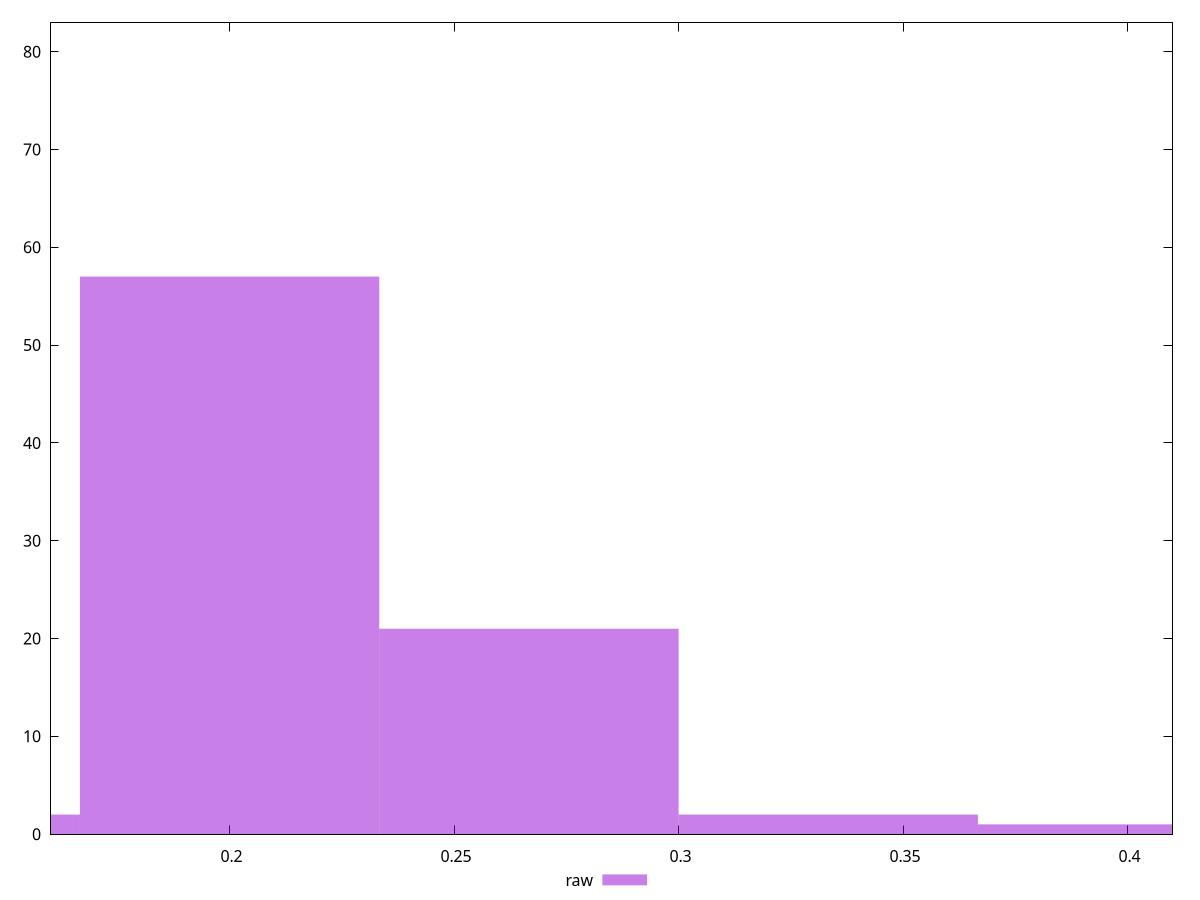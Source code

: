 reset

$raw <<EOF
0.33333209529455593 2
0.19999925717673356 57
0.26666567623564474 21
0.13333283811782237 2
0.3999985143534671 1
EOF

set key outside below
set boxwidth 0.06666641905891119
set xrange [0.16:0.41]
set yrange [0:83]
set trange [0:83]
set style fill transparent solid 0.5 noborder
set terminal svg size 640, 490 enhanced background rgb 'white'
set output "reports/report_00027_2021-02-24T12-40-31.850Z/meta/score/samples/astro/raw/histogram.svg"

plot $raw title "raw" with boxes

reset
